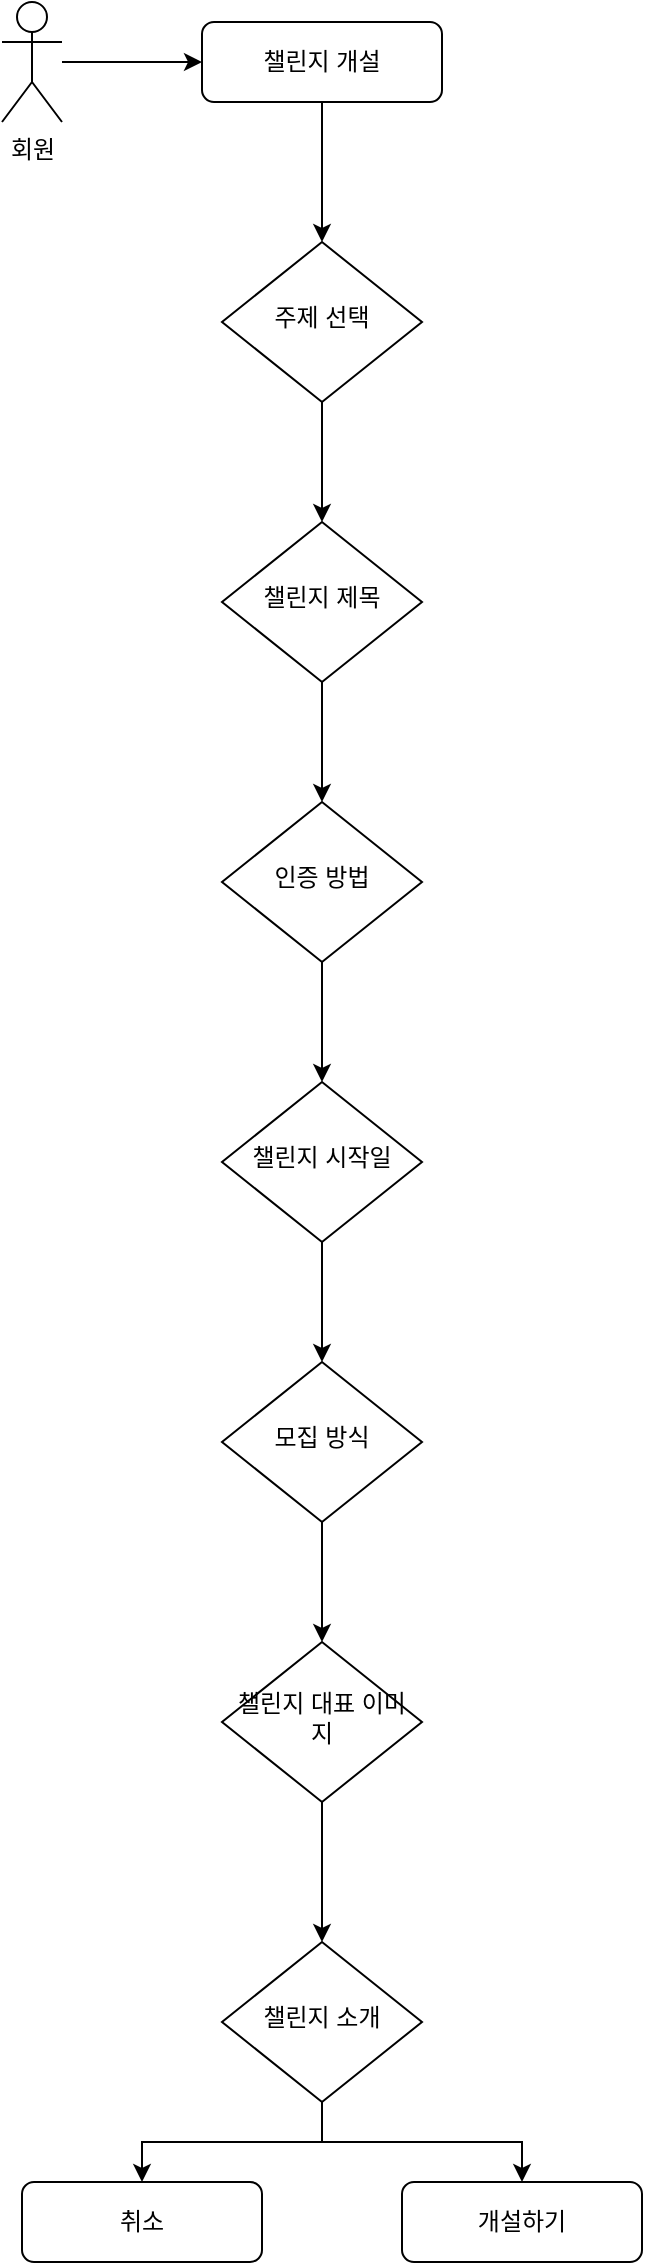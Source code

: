 <mxfile version="20.3.3" type="github">
  <diagram id="C5RBs43oDa-KdzZeNtuy" name="Page-1">
    <mxGraphModel dx="541" dy="365" grid="1" gridSize="10" guides="1" tooltips="1" connect="1" arrows="1" fold="1" page="1" pageScale="1" pageWidth="827" pageHeight="1169" math="0" shadow="0">
      <root>
        <mxCell id="WIyWlLk6GJQsqaUBKTNV-0" />
        <mxCell id="WIyWlLk6GJQsqaUBKTNV-1" parent="WIyWlLk6GJQsqaUBKTNV-0" />
        <mxCell id="bf4fuFXI-GWrUewTYFZa-3" style="edgeStyle=orthogonalEdgeStyle;rounded=0;orthogonalLoop=1;jettySize=auto;html=1;entryX=0.5;entryY=0;entryDx=0;entryDy=0;" edge="1" parent="WIyWlLk6GJQsqaUBKTNV-1" source="WIyWlLk6GJQsqaUBKTNV-3" target="WIyWlLk6GJQsqaUBKTNV-6">
          <mxGeometry relative="1" as="geometry" />
        </mxCell>
        <mxCell id="WIyWlLk6GJQsqaUBKTNV-3" value="챌린지 개설" style="rounded=1;whiteSpace=wrap;html=1;fontSize=12;glass=0;strokeWidth=1;shadow=0;" parent="WIyWlLk6GJQsqaUBKTNV-1" vertex="1">
          <mxGeometry x="150" y="20" width="120" height="40" as="geometry" />
        </mxCell>
        <mxCell id="bf4fuFXI-GWrUewTYFZa-11" style="edgeStyle=orthogonalEdgeStyle;rounded=0;orthogonalLoop=1;jettySize=auto;html=1;" edge="1" parent="WIyWlLk6GJQsqaUBKTNV-1" source="WIyWlLk6GJQsqaUBKTNV-6" target="bf4fuFXI-GWrUewTYFZa-10">
          <mxGeometry relative="1" as="geometry" />
        </mxCell>
        <mxCell id="WIyWlLk6GJQsqaUBKTNV-6" value="주제 선택&lt;br&gt;" style="rhombus;whiteSpace=wrap;html=1;shadow=0;fontFamily=Helvetica;fontSize=12;align=center;strokeWidth=1;spacing=6;spacingTop=-4;" parent="WIyWlLk6GJQsqaUBKTNV-1" vertex="1">
          <mxGeometry x="160" y="130" width="100" height="80" as="geometry" />
        </mxCell>
        <mxCell id="bf4fuFXI-GWrUewTYFZa-2" style="edgeStyle=orthogonalEdgeStyle;rounded=0;orthogonalLoop=1;jettySize=auto;html=1;" edge="1" parent="WIyWlLk6GJQsqaUBKTNV-1" source="bf4fuFXI-GWrUewTYFZa-0" target="WIyWlLk6GJQsqaUBKTNV-3">
          <mxGeometry relative="1" as="geometry" />
        </mxCell>
        <mxCell id="bf4fuFXI-GWrUewTYFZa-0" value="회원&lt;br&gt;" style="shape=umlActor;verticalLabelPosition=bottom;verticalAlign=top;html=1;outlineConnect=0;" vertex="1" parent="WIyWlLk6GJQsqaUBKTNV-1">
          <mxGeometry x="50" y="10" width="30" height="60" as="geometry" />
        </mxCell>
        <mxCell id="bf4fuFXI-GWrUewTYFZa-13" style="edgeStyle=orthogonalEdgeStyle;rounded=0;orthogonalLoop=1;jettySize=auto;html=1;entryX=0.5;entryY=0;entryDx=0;entryDy=0;" edge="1" parent="WIyWlLk6GJQsqaUBKTNV-1" source="bf4fuFXI-GWrUewTYFZa-10" target="bf4fuFXI-GWrUewTYFZa-12">
          <mxGeometry relative="1" as="geometry" />
        </mxCell>
        <mxCell id="bf4fuFXI-GWrUewTYFZa-10" value="챌린지 제목" style="rhombus;whiteSpace=wrap;html=1;shadow=0;fontFamily=Helvetica;fontSize=12;align=center;strokeWidth=1;spacing=6;spacingTop=-4;" vertex="1" parent="WIyWlLk6GJQsqaUBKTNV-1">
          <mxGeometry x="160" y="270" width="100" height="80" as="geometry" />
        </mxCell>
        <mxCell id="bf4fuFXI-GWrUewTYFZa-15" style="edgeStyle=orthogonalEdgeStyle;rounded=0;orthogonalLoop=1;jettySize=auto;html=1;entryX=0.5;entryY=0;entryDx=0;entryDy=0;" edge="1" parent="WIyWlLk6GJQsqaUBKTNV-1" source="bf4fuFXI-GWrUewTYFZa-12" target="bf4fuFXI-GWrUewTYFZa-14">
          <mxGeometry relative="1" as="geometry" />
        </mxCell>
        <mxCell id="bf4fuFXI-GWrUewTYFZa-12" value="인증 방법" style="rhombus;whiteSpace=wrap;html=1;shadow=0;fontFamily=Helvetica;fontSize=12;align=center;strokeWidth=1;spacing=6;spacingTop=-4;" vertex="1" parent="WIyWlLk6GJQsqaUBKTNV-1">
          <mxGeometry x="160" y="410" width="100" height="80" as="geometry" />
        </mxCell>
        <mxCell id="bf4fuFXI-GWrUewTYFZa-17" style="edgeStyle=orthogonalEdgeStyle;rounded=0;orthogonalLoop=1;jettySize=auto;html=1;entryX=0.5;entryY=0;entryDx=0;entryDy=0;" edge="1" parent="WIyWlLk6GJQsqaUBKTNV-1" source="bf4fuFXI-GWrUewTYFZa-14" target="bf4fuFXI-GWrUewTYFZa-16">
          <mxGeometry relative="1" as="geometry" />
        </mxCell>
        <mxCell id="bf4fuFXI-GWrUewTYFZa-14" value="챌린지 시작일" style="rhombus;whiteSpace=wrap;html=1;shadow=0;fontFamily=Helvetica;fontSize=12;align=center;strokeWidth=1;spacing=6;spacingTop=-4;" vertex="1" parent="WIyWlLk6GJQsqaUBKTNV-1">
          <mxGeometry x="160" y="550" width="100" height="80" as="geometry" />
        </mxCell>
        <mxCell id="bf4fuFXI-GWrUewTYFZa-19" style="edgeStyle=orthogonalEdgeStyle;rounded=0;orthogonalLoop=1;jettySize=auto;html=1;entryX=0.5;entryY=0;entryDx=0;entryDy=0;" edge="1" parent="WIyWlLk6GJQsqaUBKTNV-1" source="bf4fuFXI-GWrUewTYFZa-16" target="bf4fuFXI-GWrUewTYFZa-18">
          <mxGeometry relative="1" as="geometry" />
        </mxCell>
        <mxCell id="bf4fuFXI-GWrUewTYFZa-16" value="모집 방식" style="rhombus;whiteSpace=wrap;html=1;shadow=0;fontFamily=Helvetica;fontSize=12;align=center;strokeWidth=1;spacing=6;spacingTop=-4;" vertex="1" parent="WIyWlLk6GJQsqaUBKTNV-1">
          <mxGeometry x="160" y="690" width="100" height="80" as="geometry" />
        </mxCell>
        <mxCell id="bf4fuFXI-GWrUewTYFZa-21" style="edgeStyle=orthogonalEdgeStyle;rounded=0;orthogonalLoop=1;jettySize=auto;html=1;entryX=0.5;entryY=0;entryDx=0;entryDy=0;" edge="1" parent="WIyWlLk6GJQsqaUBKTNV-1" source="bf4fuFXI-GWrUewTYFZa-18" target="bf4fuFXI-GWrUewTYFZa-20">
          <mxGeometry relative="1" as="geometry" />
        </mxCell>
        <mxCell id="bf4fuFXI-GWrUewTYFZa-18" value="챌린지 대표 이미지&lt;br&gt;" style="rhombus;whiteSpace=wrap;html=1;shadow=0;fontFamily=Helvetica;fontSize=12;align=center;strokeWidth=1;spacing=6;spacingTop=-4;" vertex="1" parent="WIyWlLk6GJQsqaUBKTNV-1">
          <mxGeometry x="160" y="830" width="100" height="80" as="geometry" />
        </mxCell>
        <mxCell id="bf4fuFXI-GWrUewTYFZa-25" style="edgeStyle=orthogonalEdgeStyle;rounded=0;orthogonalLoop=1;jettySize=auto;html=1;" edge="1" parent="WIyWlLk6GJQsqaUBKTNV-1" source="bf4fuFXI-GWrUewTYFZa-20" target="bf4fuFXI-GWrUewTYFZa-23">
          <mxGeometry relative="1" as="geometry" />
        </mxCell>
        <mxCell id="bf4fuFXI-GWrUewTYFZa-26" style="edgeStyle=orthogonalEdgeStyle;rounded=0;orthogonalLoop=1;jettySize=auto;html=1;" edge="1" parent="WIyWlLk6GJQsqaUBKTNV-1" source="bf4fuFXI-GWrUewTYFZa-20" target="bf4fuFXI-GWrUewTYFZa-24">
          <mxGeometry relative="1" as="geometry" />
        </mxCell>
        <mxCell id="bf4fuFXI-GWrUewTYFZa-20" value="챌린지 소개" style="rhombus;whiteSpace=wrap;html=1;shadow=0;fontFamily=Helvetica;fontSize=12;align=center;strokeWidth=1;spacing=6;spacingTop=-4;" vertex="1" parent="WIyWlLk6GJQsqaUBKTNV-1">
          <mxGeometry x="160" y="980" width="100" height="80" as="geometry" />
        </mxCell>
        <mxCell id="bf4fuFXI-GWrUewTYFZa-23" value="취소" style="rounded=1;whiteSpace=wrap;html=1;fontSize=12;glass=0;strokeWidth=1;shadow=0;" vertex="1" parent="WIyWlLk6GJQsqaUBKTNV-1">
          <mxGeometry x="60" y="1100" width="120" height="40" as="geometry" />
        </mxCell>
        <mxCell id="bf4fuFXI-GWrUewTYFZa-24" value="개설하기" style="rounded=1;whiteSpace=wrap;html=1;fontSize=12;glass=0;strokeWidth=1;shadow=0;" vertex="1" parent="WIyWlLk6GJQsqaUBKTNV-1">
          <mxGeometry x="250" y="1100" width="120" height="40" as="geometry" />
        </mxCell>
      </root>
    </mxGraphModel>
  </diagram>
</mxfile>
